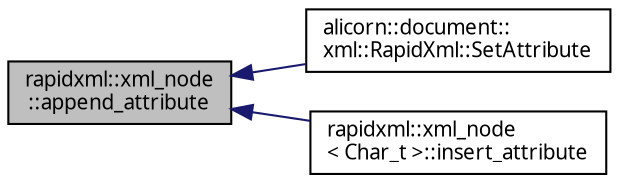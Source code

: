 digraph "rapidxml::xml_node::append_attribute"
{
 // INTERACTIVE_SVG=YES
  edge [fontname="Verdana",fontsize="10",labelfontname="Verdana",labelfontsize="10"];
  node [fontname="Verdana",fontsize="10",shape=record];
  rankdir="LR";
  Node1 [label="rapidxml::xml_node\l::append_attribute",height=0.2,width=0.4,color="black", fillcolor="grey75", style="filled", fontcolor="black"];
  Node1 -> Node2 [dir="back",color="midnightblue",fontsize="10",style="solid",fontname="Verdana"];
  Node2 [label="alicorn::document::\lxml::RapidXml::SetAttribute",height=0.2,width=0.4,color="black", fillcolor="white", style="filled",URL="$a00131.html#a8b410764c8c20de92ce18251f65ed66e",tooltip="Изменение значения атрибута текущего узла по его имени. "];
  Node1 -> Node3 [dir="back",color="midnightblue",fontsize="10",style="solid",fontname="Verdana"];
  Node3 [label="rapidxml::xml_node\l\< Char_t \>::insert_attribute",height=0.2,width=0.4,color="black", fillcolor="white", style="filled",URL="$a00155.html#a9fe659cdf4a5b3bbf5e8ffc98db5a84f"];
}
